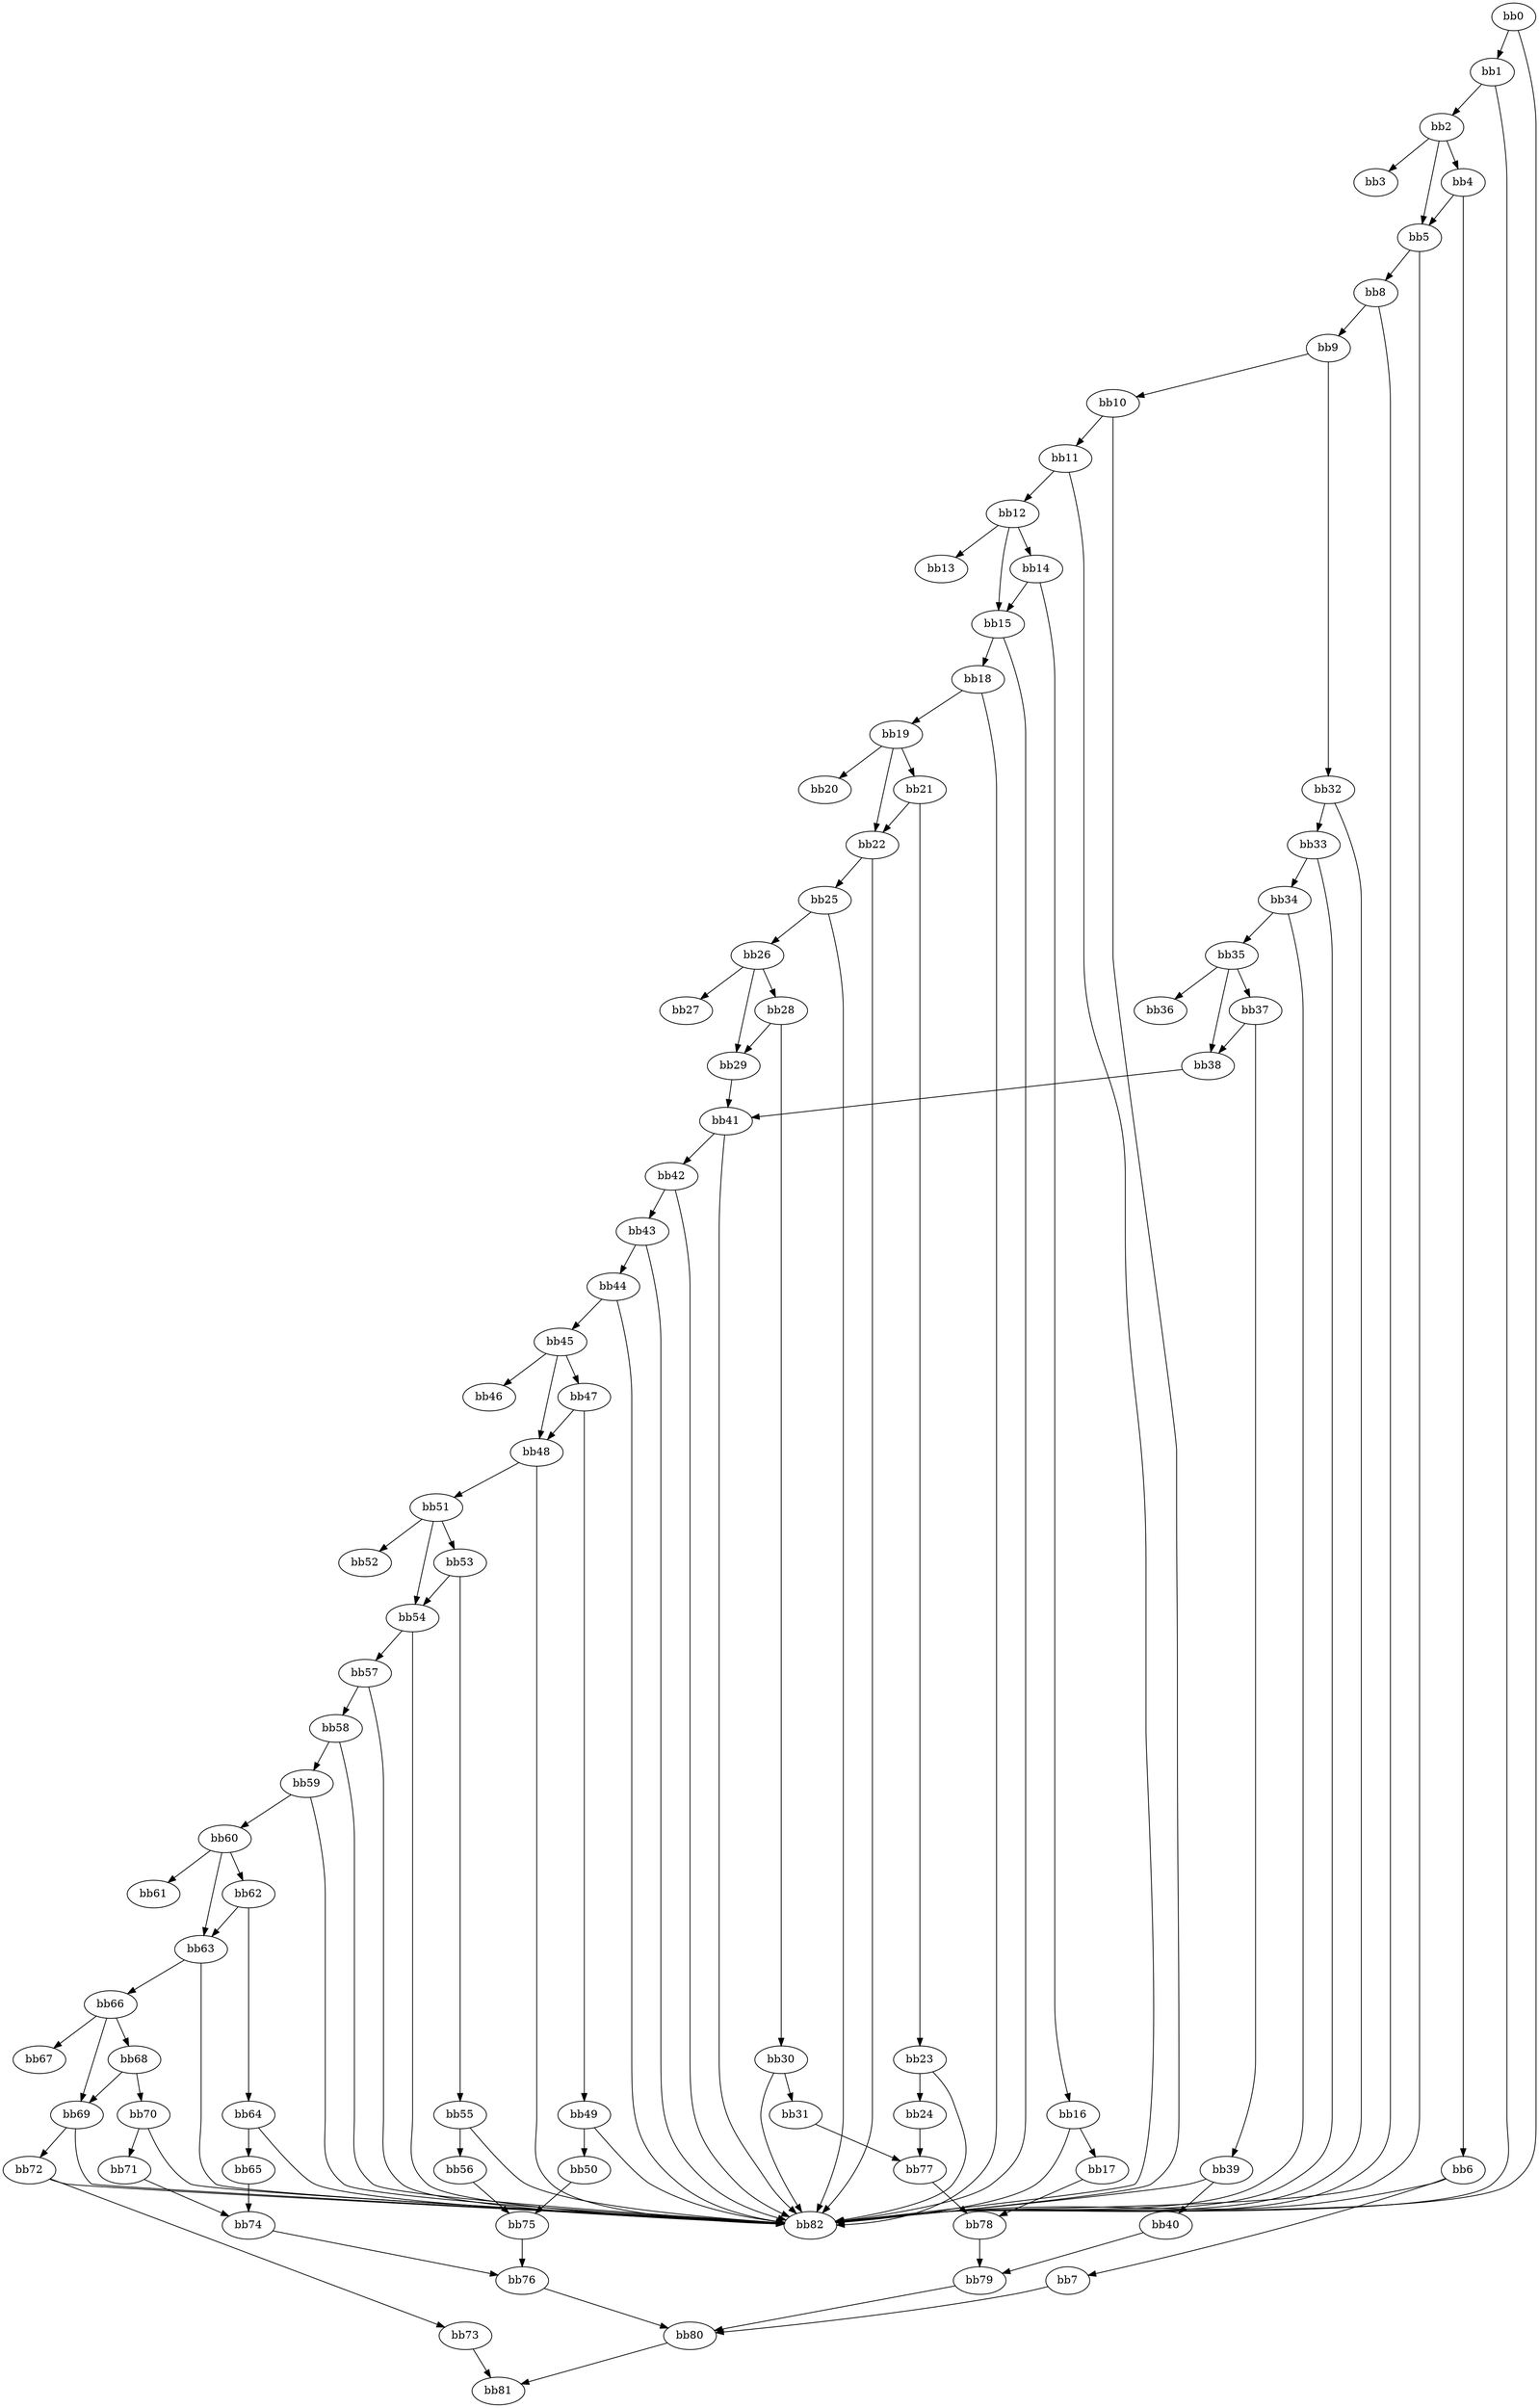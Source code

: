 digraph {
    0 [ label = "bb0\l" ]
    1 [ label = "bb1\l" ]
    2 [ label = "bb2\l" ]
    3 [ label = "bb3\l" ]
    4 [ label = "bb4\l" ]
    5 [ label = "bb5\l" ]
    6 [ label = "bb6\l" ]
    7 [ label = "bb7\l" ]
    8 [ label = "bb8\l" ]
    9 [ label = "bb9\l" ]
    10 [ label = "bb10\l" ]
    11 [ label = "bb11\l" ]
    12 [ label = "bb12\l" ]
    13 [ label = "bb13\l" ]
    14 [ label = "bb14\l" ]
    15 [ label = "bb15\l" ]
    16 [ label = "bb16\l" ]
    17 [ label = "bb17\l" ]
    18 [ label = "bb18\l" ]
    19 [ label = "bb19\l" ]
    20 [ label = "bb20\l" ]
    21 [ label = "bb21\l" ]
    22 [ label = "bb22\l" ]
    23 [ label = "bb23\l" ]
    24 [ label = "bb24\l" ]
    25 [ label = "bb25\l" ]
    26 [ label = "bb26\l" ]
    27 [ label = "bb27\l" ]
    28 [ label = "bb28\l" ]
    29 [ label = "bb29\l" ]
    30 [ label = "bb30\l" ]
    31 [ label = "bb31\l" ]
    32 [ label = "bb32\l" ]
    33 [ label = "bb33\l" ]
    34 [ label = "bb34\l" ]
    35 [ label = "bb35\l" ]
    36 [ label = "bb36\l" ]
    37 [ label = "bb37\l" ]
    38 [ label = "bb38\l" ]
    39 [ label = "bb39\l" ]
    40 [ label = "bb40\l" ]
    41 [ label = "bb41\l" ]
    42 [ label = "bb42\l" ]
    43 [ label = "bb43\l" ]
    44 [ label = "bb44\l" ]
    45 [ label = "bb45\l" ]
    46 [ label = "bb46\l" ]
    47 [ label = "bb47\l" ]
    48 [ label = "bb48\l" ]
    49 [ label = "bb49\l" ]
    50 [ label = "bb50\l" ]
    51 [ label = "bb51\l" ]
    52 [ label = "bb52\l" ]
    53 [ label = "bb53\l" ]
    54 [ label = "bb54\l" ]
    55 [ label = "bb55\l" ]
    56 [ label = "bb56\l" ]
    57 [ label = "bb57\l" ]
    58 [ label = "bb58\l" ]
    59 [ label = "bb59\l" ]
    60 [ label = "bb60\l" ]
    61 [ label = "bb61\l" ]
    62 [ label = "bb62\l" ]
    63 [ label = "bb63\l" ]
    64 [ label = "bb64\l" ]
    65 [ label = "bb65\l" ]
    66 [ label = "bb66\l" ]
    67 [ label = "bb67\l" ]
    68 [ label = "bb68\l" ]
    69 [ label = "bb69\l" ]
    70 [ label = "bb70\l" ]
    71 [ label = "bb71\l" ]
    72 [ label = "bb72\l" ]
    73 [ label = "bb73\l" ]
    74 [ label = "bb74\l" ]
    75 [ label = "bb75\l" ]
    76 [ label = "bb76\l" ]
    77 [ label = "bb77\l" ]
    78 [ label = "bb78\l" ]
    79 [ label = "bb79\l" ]
    80 [ label = "bb80\l" ]
    81 [ label = "bb81\l" ]
    82 [ label = "bb82\l" ]
    0 -> 1 [ ]
    0 -> 82 [ ]
    1 -> 2 [ ]
    1 -> 82 [ ]
    2 -> 3 [ ]
    2 -> 4 [ ]
    2 -> 5 [ ]
    4 -> 5 [ ]
    4 -> 6 [ ]
    5 -> 8 [ ]
    5 -> 82 [ ]
    6 -> 7 [ ]
    6 -> 82 [ ]
    7 -> 80 [ ]
    8 -> 9 [ ]
    8 -> 82 [ ]
    9 -> 10 [ ]
    9 -> 32 [ ]
    10 -> 11 [ ]
    10 -> 82 [ ]
    11 -> 12 [ ]
    11 -> 82 [ ]
    12 -> 13 [ ]
    12 -> 14 [ ]
    12 -> 15 [ ]
    14 -> 15 [ ]
    14 -> 16 [ ]
    15 -> 18 [ ]
    15 -> 82 [ ]
    16 -> 17 [ ]
    16 -> 82 [ ]
    17 -> 78 [ ]
    18 -> 19 [ ]
    18 -> 82 [ ]
    19 -> 20 [ ]
    19 -> 21 [ ]
    19 -> 22 [ ]
    21 -> 22 [ ]
    21 -> 23 [ ]
    22 -> 25 [ ]
    22 -> 82 [ ]
    23 -> 24 [ ]
    23 -> 82 [ ]
    24 -> 77 [ ]
    25 -> 26 [ ]
    25 -> 82 [ ]
    26 -> 27 [ ]
    26 -> 28 [ ]
    26 -> 29 [ ]
    28 -> 29 [ ]
    28 -> 30 [ ]
    29 -> 41 [ ]
    30 -> 31 [ ]
    30 -> 82 [ ]
    31 -> 77 [ ]
    32 -> 33 [ ]
    32 -> 82 [ ]
    33 -> 34 [ ]
    33 -> 82 [ ]
    34 -> 35 [ ]
    34 -> 82 [ ]
    35 -> 36 [ ]
    35 -> 37 [ ]
    35 -> 38 [ ]
    37 -> 38 [ ]
    37 -> 39 [ ]
    38 -> 41 [ ]
    39 -> 40 [ ]
    39 -> 82 [ ]
    40 -> 79 [ ]
    41 -> 42 [ ]
    41 -> 82 [ ]
    42 -> 43 [ ]
    42 -> 82 [ ]
    43 -> 44 [ ]
    43 -> 82 [ ]
    44 -> 45 [ ]
    44 -> 82 [ ]
    45 -> 46 [ ]
    45 -> 47 [ ]
    45 -> 48 [ ]
    47 -> 48 [ ]
    47 -> 49 [ ]
    48 -> 51 [ ]
    48 -> 82 [ ]
    49 -> 50 [ ]
    49 -> 82 [ ]
    50 -> 75 [ ]
    51 -> 52 [ ]
    51 -> 53 [ ]
    51 -> 54 [ ]
    53 -> 54 [ ]
    53 -> 55 [ ]
    54 -> 57 [ ]
    54 -> 82 [ ]
    55 -> 56 [ ]
    55 -> 82 [ ]
    56 -> 75 [ ]
    57 -> 58 [ ]
    57 -> 82 [ ]
    58 -> 59 [ ]
    58 -> 82 [ ]
    59 -> 60 [ ]
    59 -> 82 [ ]
    60 -> 61 [ ]
    60 -> 62 [ ]
    60 -> 63 [ ]
    62 -> 63 [ ]
    62 -> 64 [ ]
    63 -> 66 [ ]
    63 -> 82 [ ]
    64 -> 65 [ ]
    64 -> 82 [ ]
    65 -> 74 [ ]
    66 -> 67 [ ]
    66 -> 68 [ ]
    66 -> 69 [ ]
    68 -> 69 [ ]
    68 -> 70 [ ]
    69 -> 72 [ ]
    69 -> 82 [ ]
    70 -> 71 [ ]
    70 -> 82 [ ]
    71 -> 74 [ ]
    72 -> 73 [ ]
    72 -> 82 [ ]
    73 -> 81 [ ]
    74 -> 76 [ ]
    75 -> 76 [ ]
    76 -> 80 [ ]
    77 -> 78 [ ]
    78 -> 79 [ ]
    79 -> 80 [ ]
    80 -> 81 [ ]
}

